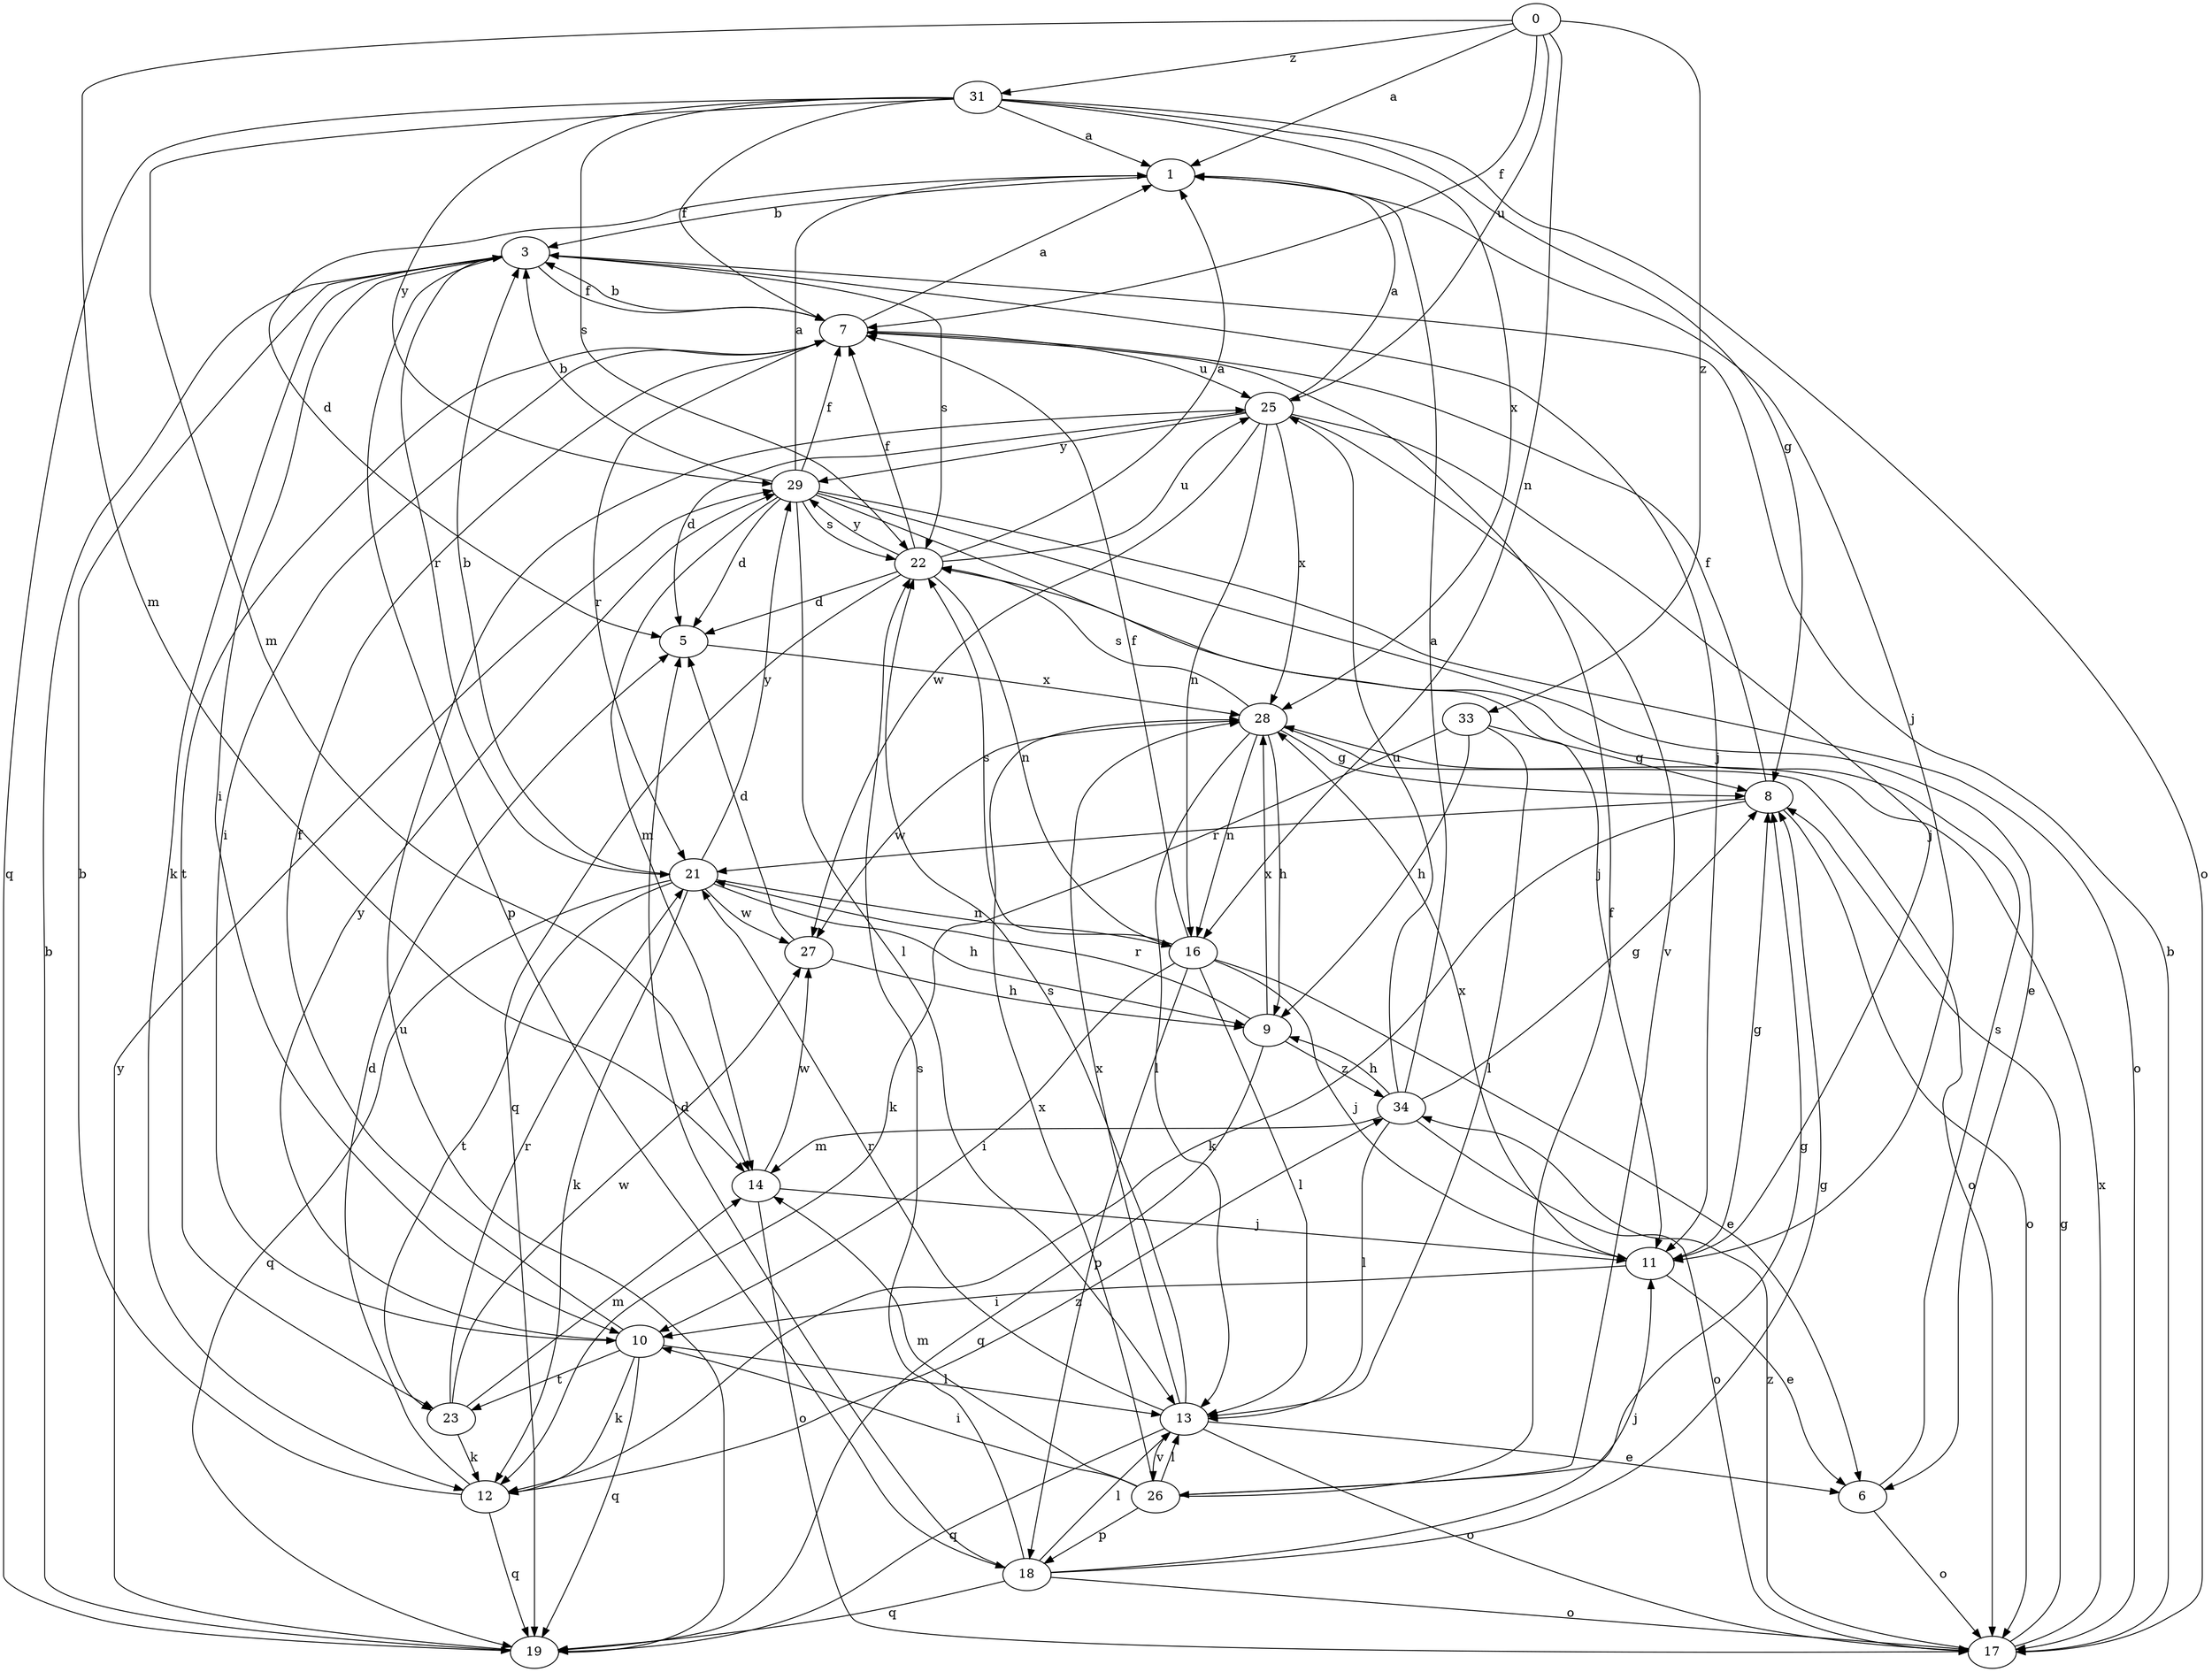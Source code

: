 strict digraph  {
0;
1;
3;
5;
6;
7;
8;
9;
10;
11;
12;
13;
14;
16;
17;
18;
19;
21;
22;
23;
25;
26;
27;
28;
29;
31;
33;
34;
0 -> 1  [label=a];
0 -> 7  [label=f];
0 -> 14  [label=m];
0 -> 16  [label=n];
0 -> 25  [label=u];
0 -> 31  [label=z];
0 -> 33  [label=z];
1 -> 3  [label=b];
1 -> 5  [label=d];
1 -> 11  [label=j];
3 -> 7  [label=f];
3 -> 10  [label=i];
3 -> 11  [label=j];
3 -> 12  [label=k];
3 -> 18  [label=p];
3 -> 21  [label=r];
3 -> 22  [label=s];
5 -> 28  [label=x];
6 -> 17  [label=o];
6 -> 22  [label=s];
7 -> 1  [label=a];
7 -> 3  [label=b];
7 -> 10  [label=i];
7 -> 21  [label=r];
7 -> 23  [label=t];
7 -> 25  [label=u];
8 -> 7  [label=f];
8 -> 12  [label=k];
8 -> 17  [label=o];
8 -> 21  [label=r];
9 -> 19  [label=q];
9 -> 21  [label=r];
9 -> 28  [label=x];
9 -> 34  [label=z];
10 -> 7  [label=f];
10 -> 12  [label=k];
10 -> 13  [label=l];
10 -> 19  [label=q];
10 -> 23  [label=t];
10 -> 29  [label=y];
11 -> 6  [label=e];
11 -> 8  [label=g];
11 -> 10  [label=i];
11 -> 28  [label=x];
12 -> 3  [label=b];
12 -> 5  [label=d];
12 -> 19  [label=q];
12 -> 34  [label=z];
13 -> 6  [label=e];
13 -> 17  [label=o];
13 -> 19  [label=q];
13 -> 21  [label=r];
13 -> 22  [label=s];
13 -> 26  [label=v];
13 -> 28  [label=x];
14 -> 11  [label=j];
14 -> 17  [label=o];
14 -> 27  [label=w];
16 -> 6  [label=e];
16 -> 7  [label=f];
16 -> 10  [label=i];
16 -> 11  [label=j];
16 -> 13  [label=l];
16 -> 18  [label=p];
16 -> 22  [label=s];
17 -> 3  [label=b];
17 -> 8  [label=g];
17 -> 28  [label=x];
17 -> 34  [label=z];
18 -> 5  [label=d];
18 -> 8  [label=g];
18 -> 11  [label=j];
18 -> 13  [label=l];
18 -> 17  [label=o];
18 -> 19  [label=q];
18 -> 22  [label=s];
19 -> 3  [label=b];
19 -> 25  [label=u];
19 -> 29  [label=y];
21 -> 3  [label=b];
21 -> 9  [label=h];
21 -> 12  [label=k];
21 -> 16  [label=n];
21 -> 19  [label=q];
21 -> 23  [label=t];
21 -> 27  [label=w];
21 -> 29  [label=y];
22 -> 1  [label=a];
22 -> 5  [label=d];
22 -> 7  [label=f];
22 -> 16  [label=n];
22 -> 19  [label=q];
22 -> 25  [label=u];
22 -> 29  [label=y];
23 -> 12  [label=k];
23 -> 14  [label=m];
23 -> 21  [label=r];
23 -> 27  [label=w];
25 -> 1  [label=a];
25 -> 5  [label=d];
25 -> 11  [label=j];
25 -> 16  [label=n];
25 -> 26  [label=v];
25 -> 27  [label=w];
25 -> 28  [label=x];
25 -> 29  [label=y];
26 -> 7  [label=f];
26 -> 8  [label=g];
26 -> 10  [label=i];
26 -> 13  [label=l];
26 -> 14  [label=m];
26 -> 18  [label=p];
26 -> 28  [label=x];
27 -> 5  [label=d];
27 -> 9  [label=h];
28 -> 8  [label=g];
28 -> 9  [label=h];
28 -> 13  [label=l];
28 -> 16  [label=n];
28 -> 17  [label=o];
28 -> 22  [label=s];
28 -> 27  [label=w];
29 -> 1  [label=a];
29 -> 3  [label=b];
29 -> 5  [label=d];
29 -> 6  [label=e];
29 -> 7  [label=f];
29 -> 11  [label=j];
29 -> 13  [label=l];
29 -> 14  [label=m];
29 -> 17  [label=o];
29 -> 22  [label=s];
31 -> 1  [label=a];
31 -> 7  [label=f];
31 -> 8  [label=g];
31 -> 14  [label=m];
31 -> 17  [label=o];
31 -> 19  [label=q];
31 -> 22  [label=s];
31 -> 28  [label=x];
31 -> 29  [label=y];
33 -> 8  [label=g];
33 -> 9  [label=h];
33 -> 12  [label=k];
33 -> 13  [label=l];
34 -> 1  [label=a];
34 -> 8  [label=g];
34 -> 9  [label=h];
34 -> 13  [label=l];
34 -> 14  [label=m];
34 -> 17  [label=o];
34 -> 25  [label=u];
}
